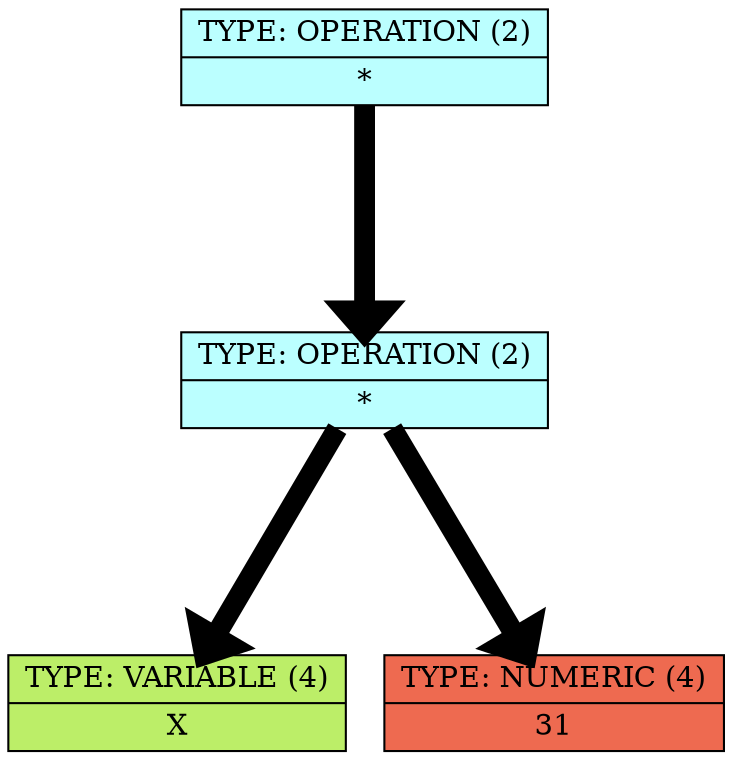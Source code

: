 digraph structs {    
rankdir = TB;        
graph [dpi = 200];   
ranksep = 1.5;       
edge[penwidth = 10]; 
cell0 [style = filled, color = black, shape=record, 
fillcolor = paleturquoise1, label = " { <ptr> TYPE: OPERATION (2) | *} " ];                         
cell1 [style = filled, color = black, shape=record, 
fillcolor = paleturquoise1, label = " { <ptr> TYPE: OPERATION (2) | *} " ];                         
cell2 [style = filled, color = black, shape=record, 
fillcolor = darkolivegreen2, label = " { <ptr> TYPE: VARIABLE (4) | X} " ];                         
cell3 [style = filled, color = black, shape=record, 
fillcolor = coral2, label = " { <ptr> TYPE: NUMERIC (4) | 31} " ];                         
cell0 cell0 -> cell1;
cell1 -> cell2;
cell1 -> cell3;
}
